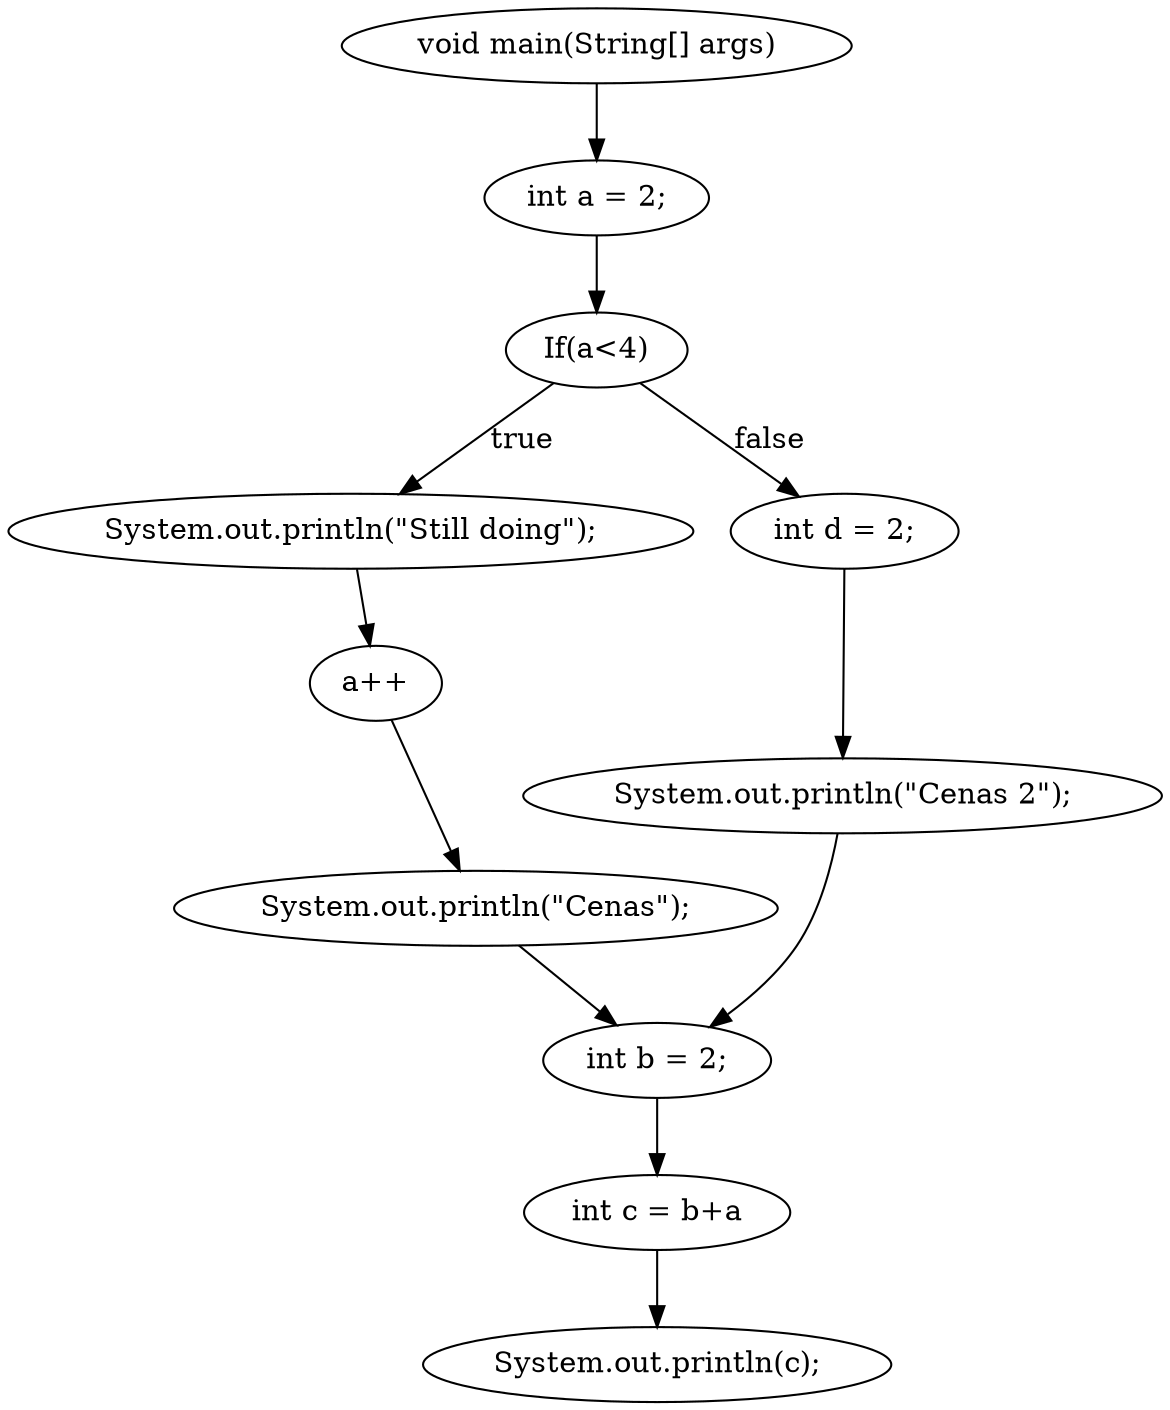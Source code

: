 digraph graphname{
"void main(String[] args)" -> "int a = 2;" -> "If(a<4)"
"If(a<4)" -> "System.out.println(\"Still doing\");"[label="true"]
"System.out.println(\"Still doing\");" -> "a++"->"System.out.println(\"Cenas\");" -> "int b = 2;"
"If(a<4)" -> "int d = 2;"[label="false"]
"int d = 2;" -> "System.out.println(\"Cenas 2\");"->"int b = 2;"
"int b = 2;" -> "int c = b+a" -> "System.out.println(c);"}
